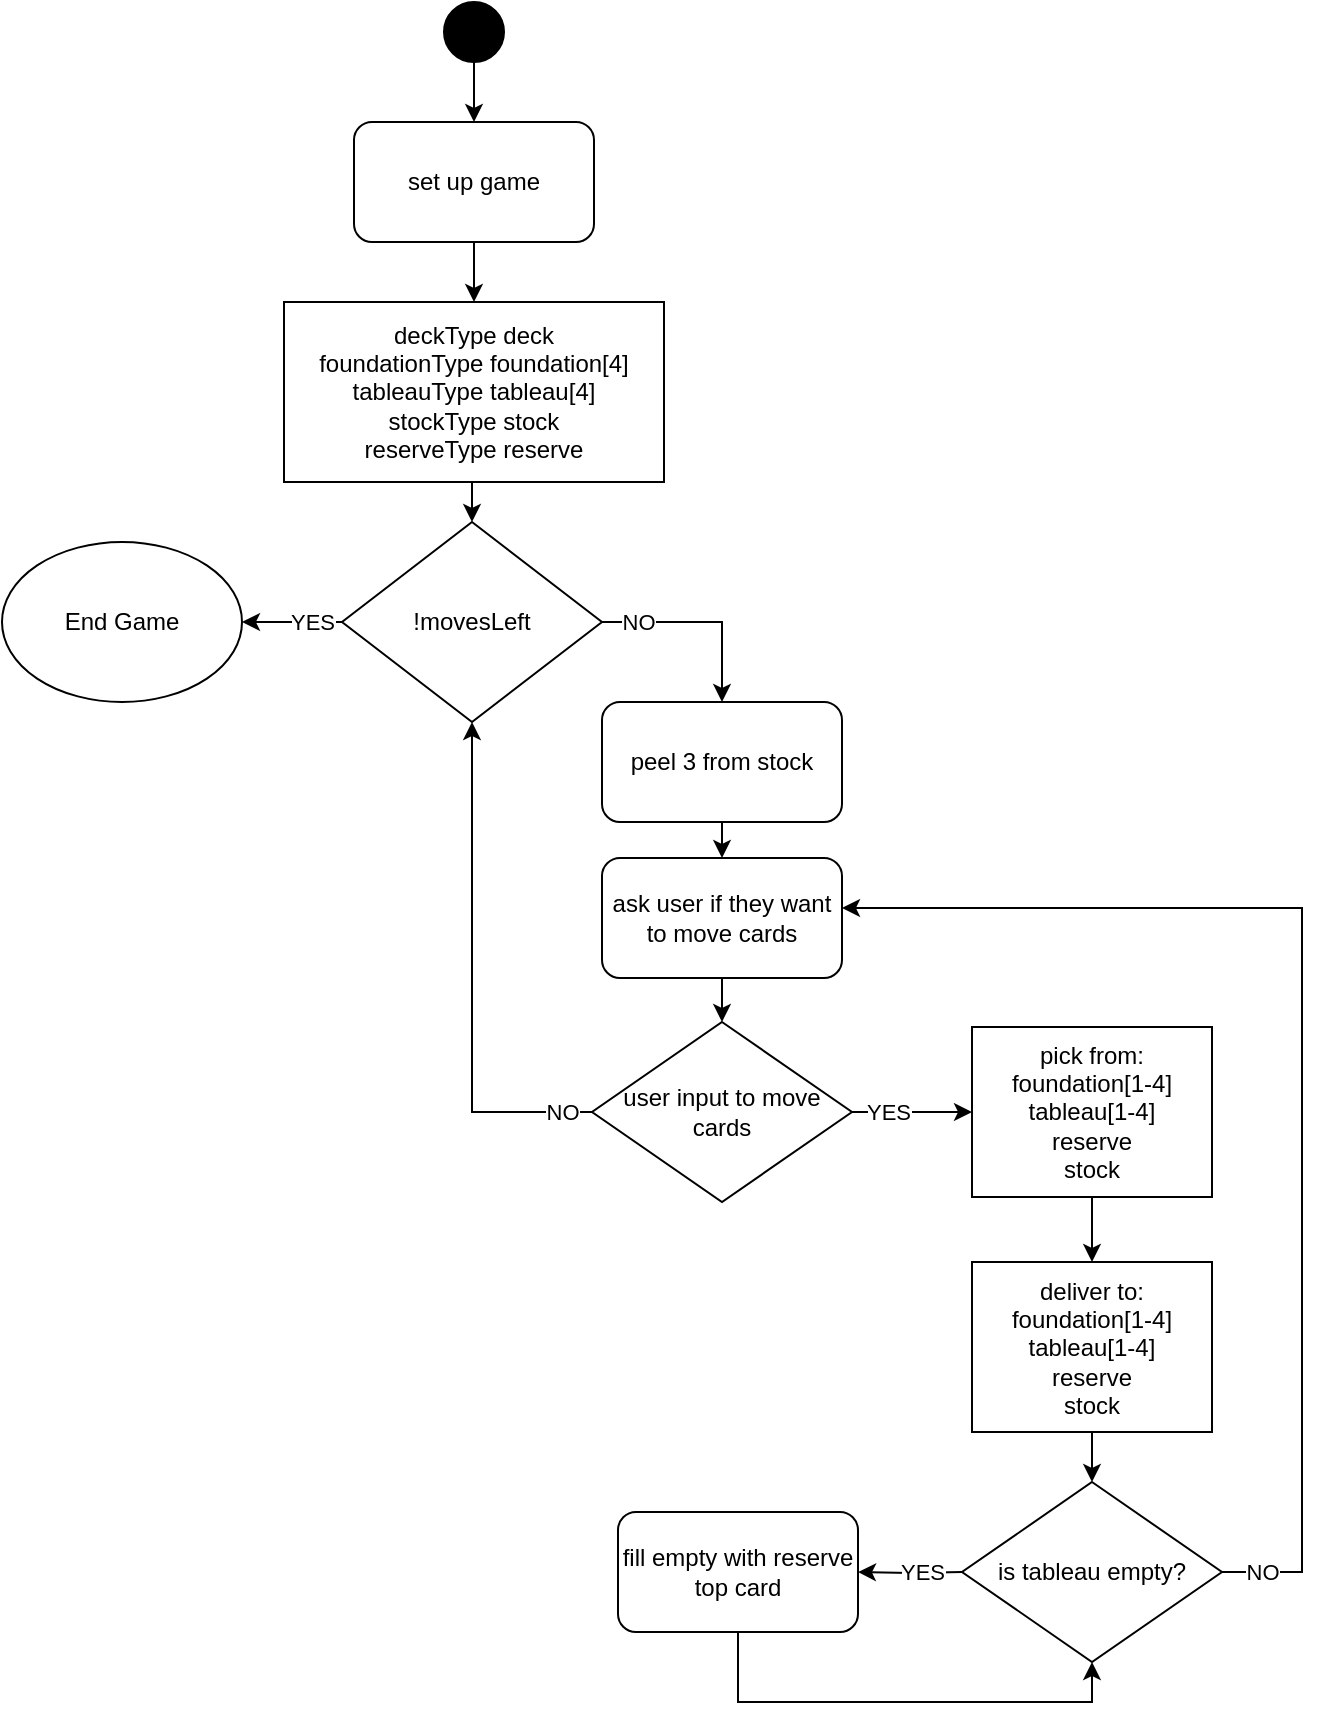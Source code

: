 <mxfile version="20.8.10" type="device"><diagram name="Page-1" id="e7e014a7-5840-1c2e-5031-d8a46d1fe8dd"><mxGraphModel dx="771" dy="877" grid="1" gridSize="10" guides="1" tooltips="1" connect="1" arrows="1" fold="1" page="1" pageScale="1" pageWidth="1169" pageHeight="826" background="none" math="0" shadow="0"><root><mxCell id="0"/><mxCell id="1" parent="0"/><mxCell id="_XJxHq9aYPPjzKAtOfz2-47" value="" style="edgeStyle=orthogonalEdgeStyle;rounded=0;orthogonalLoop=1;jettySize=auto;html=1;" edge="1" parent="1" source="_XJxHq9aYPPjzKAtOfz2-45" target="_XJxHq9aYPPjzKAtOfz2-46"><mxGeometry relative="1" as="geometry"/></mxCell><mxCell id="_XJxHq9aYPPjzKAtOfz2-45" value="" style="ellipse;fillColor=strokeColor;" vertex="1" parent="1"><mxGeometry x="261" y="22" width="30" height="30" as="geometry"/></mxCell><mxCell id="_XJxHq9aYPPjzKAtOfz2-49" value="" style="edgeStyle=orthogonalEdgeStyle;rounded=0;orthogonalLoop=1;jettySize=auto;html=1;" edge="1" parent="1" source="_XJxHq9aYPPjzKAtOfz2-46" target="_XJxHq9aYPPjzKAtOfz2-48"><mxGeometry relative="1" as="geometry"/></mxCell><mxCell id="_XJxHq9aYPPjzKAtOfz2-46" value="set up game" style="rounded=1;whiteSpace=wrap;html=1;" vertex="1" parent="1"><mxGeometry x="216" y="82" width="120" height="60" as="geometry"/></mxCell><mxCell id="_XJxHq9aYPPjzKAtOfz2-98" style="edgeStyle=orthogonalEdgeStyle;rounded=0;orthogonalLoop=1;jettySize=auto;html=1;exitX=0.5;exitY=1;exitDx=0;exitDy=0;entryX=0.5;entryY=0;entryDx=0;entryDy=0;" edge="1" parent="1" source="_XJxHq9aYPPjzKAtOfz2-48" target="_XJxHq9aYPPjzKAtOfz2-50"><mxGeometry relative="1" as="geometry"/></mxCell><mxCell id="_XJxHq9aYPPjzKAtOfz2-48" value="deckType deck&lt;br&gt;foundationType foundation[4]&lt;br&gt;tableauType tableau[4]&lt;br&gt;stockType stock&lt;br&gt;reserveType reserve" style="rounded=0;whiteSpace=wrap;html=1;" vertex="1" parent="1"><mxGeometry x="181" y="172" width="190" height="90" as="geometry"/></mxCell><mxCell id="_XJxHq9aYPPjzKAtOfz2-53" value="" style="edgeStyle=orthogonalEdgeStyle;rounded=0;orthogonalLoop=1;jettySize=auto;html=1;entryX=1;entryY=0.5;entryDx=0;entryDy=0;" edge="1" parent="1" source="_XJxHq9aYPPjzKAtOfz2-50" target="_XJxHq9aYPPjzKAtOfz2-77"><mxGeometry relative="1" as="geometry"><mxPoint x="180" y="332" as="targetPoint"/></mxGeometry></mxCell><mxCell id="_XJxHq9aYPPjzKAtOfz2-54" value="YES" style="edgeLabel;html=1;align=center;verticalAlign=middle;resizable=0;points=[];" vertex="1" connectable="0" parent="_XJxHq9aYPPjzKAtOfz2-53"><mxGeometry x="-0.269" relative="1" as="geometry"><mxPoint x="3" as="offset"/></mxGeometry></mxCell><mxCell id="_XJxHq9aYPPjzKAtOfz2-56" style="edgeStyle=orthogonalEdgeStyle;rounded=0;orthogonalLoop=1;jettySize=auto;html=1;exitX=1;exitY=0.5;exitDx=0;exitDy=0;entryX=0.5;entryY=0;entryDx=0;entryDy=0;" edge="1" parent="1" source="_XJxHq9aYPPjzKAtOfz2-50" target="_XJxHq9aYPPjzKAtOfz2-64"><mxGeometry relative="1" as="geometry"/></mxCell><mxCell id="_XJxHq9aYPPjzKAtOfz2-67" value="NO" style="edgeLabel;html=1;align=center;verticalAlign=middle;resizable=0;points=[];" vertex="1" connectable="0" parent="_XJxHq9aYPPjzKAtOfz2-56"><mxGeometry x="-0.27" relative="1" as="geometry"><mxPoint x="-19" as="offset"/></mxGeometry></mxCell><mxCell id="_XJxHq9aYPPjzKAtOfz2-50" value="!movesLeft" style="rhombus;whiteSpace=wrap;html=1;" vertex="1" parent="1"><mxGeometry x="210" y="282" width="130" height="100" as="geometry"/></mxCell><mxCell id="_XJxHq9aYPPjzKAtOfz2-95" style="edgeStyle=orthogonalEdgeStyle;rounded=0;orthogonalLoop=1;jettySize=auto;html=1;exitX=0.5;exitY=1;exitDx=0;exitDy=0;entryX=0.5;entryY=0;entryDx=0;entryDy=0;" edge="1" parent="1" source="_XJxHq9aYPPjzKAtOfz2-55" target="_XJxHq9aYPPjzKAtOfz2-60"><mxGeometry relative="1" as="geometry"/></mxCell><mxCell id="_XJxHq9aYPPjzKAtOfz2-55" value="ask user if they want to move cards" style="rounded=1;whiteSpace=wrap;html=1;" vertex="1" parent="1"><mxGeometry x="340" y="450" width="120" height="60" as="geometry"/></mxCell><mxCell id="_XJxHq9aYPPjzKAtOfz2-69" style="edgeStyle=orthogonalEdgeStyle;rounded=0;orthogonalLoop=1;jettySize=auto;html=1;exitX=1;exitY=0.5;exitDx=0;exitDy=0;entryX=0;entryY=0.5;entryDx=0;entryDy=0;" edge="1" parent="1" source="_XJxHq9aYPPjzKAtOfz2-60" target="_XJxHq9aYPPjzKAtOfz2-73"><mxGeometry relative="1" as="geometry"><mxPoint x="520" y="577" as="targetPoint"/></mxGeometry></mxCell><mxCell id="_XJxHq9aYPPjzKAtOfz2-71" value="YES" style="edgeLabel;html=1;align=center;verticalAlign=middle;resizable=0;points=[];" vertex="1" connectable="0" parent="_XJxHq9aYPPjzKAtOfz2-69"><mxGeometry x="0.231" y="-2" relative="1" as="geometry"><mxPoint x="-19" y="-2" as="offset"/></mxGeometry></mxCell><mxCell id="_XJxHq9aYPPjzKAtOfz2-99" value="NO" style="edgeStyle=orthogonalEdgeStyle;rounded=0;orthogonalLoop=1;jettySize=auto;html=1;exitX=0;exitY=0.5;exitDx=0;exitDy=0;entryX=0.5;entryY=1;entryDx=0;entryDy=0;" edge="1" parent="1"><mxGeometry x="-0.882" relative="1" as="geometry"><mxPoint x="335" y="577" as="sourcePoint"/><mxPoint x="275" y="382" as="targetPoint"/><Array as="points"><mxPoint x="275" y="577"/></Array><mxPoint as="offset"/></mxGeometry></mxCell><mxCell id="_XJxHq9aYPPjzKAtOfz2-60" value="user input to move cards" style="rhombus;whiteSpace=wrap;html=1;" vertex="1" parent="1"><mxGeometry x="335" y="532" width="130" height="90" as="geometry"/></mxCell><mxCell id="_XJxHq9aYPPjzKAtOfz2-94" style="edgeStyle=orthogonalEdgeStyle;rounded=0;orthogonalLoop=1;jettySize=auto;html=1;exitX=0.5;exitY=1;exitDx=0;exitDy=0;entryX=0.5;entryY=0;entryDx=0;entryDy=0;" edge="1" parent="1" source="_XJxHq9aYPPjzKAtOfz2-64" target="_XJxHq9aYPPjzKAtOfz2-55"><mxGeometry relative="1" as="geometry"/></mxCell><mxCell id="_XJxHq9aYPPjzKAtOfz2-64" value="peel 3 from stock" style="rounded=1;whiteSpace=wrap;html=1;" vertex="1" parent="1"><mxGeometry x="340" y="372" width="120" height="60" as="geometry"/></mxCell><mxCell id="_XJxHq9aYPPjzKAtOfz2-75" value="" style="edgeStyle=orthogonalEdgeStyle;rounded=0;orthogonalLoop=1;jettySize=auto;html=1;" edge="1" parent="1" source="_XJxHq9aYPPjzKAtOfz2-73" target="_XJxHq9aYPPjzKAtOfz2-74"><mxGeometry relative="1" as="geometry"/></mxCell><mxCell id="_XJxHq9aYPPjzKAtOfz2-73" value="pick from:&lt;br&gt;foundation[1-4]&lt;br&gt;tableau[1-4]&lt;br&gt;reserve&lt;br&gt;stock" style="rounded=0;whiteSpace=wrap;html=1;" vertex="1" parent="1"><mxGeometry x="525" y="534.5" width="120" height="85" as="geometry"/></mxCell><mxCell id="_XJxHq9aYPPjzKAtOfz2-80" value="" style="edgeStyle=orthogonalEdgeStyle;rounded=0;orthogonalLoop=1;jettySize=auto;html=1;" edge="1" parent="1" source="_XJxHq9aYPPjzKAtOfz2-74"><mxGeometry relative="1" as="geometry"><mxPoint x="585" y="762" as="targetPoint"/></mxGeometry></mxCell><mxCell id="_XJxHq9aYPPjzKAtOfz2-74" value="deliver to:&lt;br&gt;foundation[1-4]&lt;br&gt;tableau[1-4]&lt;br&gt;reserve&lt;br&gt;stock" style="rounded=0;whiteSpace=wrap;html=1;fillColor=rgb(255, 255, 255);" vertex="1" parent="1"><mxGeometry x="525" y="652" width="120" height="85" as="geometry"/></mxCell><mxCell id="_XJxHq9aYPPjzKAtOfz2-77" value="End Game" style="ellipse;whiteSpace=wrap;html=1;" vertex="1" parent="1"><mxGeometry x="40" y="292" width="120" height="80" as="geometry"/></mxCell><mxCell id="_XJxHq9aYPPjzKAtOfz2-84" value="YES" style="edgeStyle=orthogonalEdgeStyle;rounded=0;orthogonalLoop=1;jettySize=auto;html=1;entryX=1;entryY=0.5;entryDx=0;entryDy=0;" edge="1" parent="1" target="_XJxHq9aYPPjzKAtOfz2-83"><mxGeometry x="-0.231" relative="1" as="geometry"><mxPoint x="520" y="807" as="sourcePoint"/><mxPoint x="480" y="807" as="targetPoint"/><mxPoint as="offset"/></mxGeometry></mxCell><mxCell id="_XJxHq9aYPPjzKAtOfz2-87" value="NO" style="edgeStyle=orthogonalEdgeStyle;rounded=0;orthogonalLoop=1;jettySize=auto;html=1;exitX=1;exitY=0.5;exitDx=0;exitDy=0;entryX=1;entryY=0.5;entryDx=0;entryDy=0;" edge="1" parent="1" source="_XJxHq9aYPPjzKAtOfz2-82"><mxGeometry x="-0.934" relative="1" as="geometry"><mxPoint x="460" y="475" as="targetPoint"/><Array as="points"><mxPoint x="690" y="807"/><mxPoint x="690" y="475"/></Array><mxPoint as="offset"/></mxGeometry></mxCell><mxCell id="_XJxHq9aYPPjzKAtOfz2-82" value="is tableau empty?" style="rhombus;whiteSpace=wrap;html=1;" vertex="1" parent="1"><mxGeometry x="520" y="762" width="130" height="90" as="geometry"/></mxCell><mxCell id="_XJxHq9aYPPjzKAtOfz2-89" style="edgeStyle=orthogonalEdgeStyle;rounded=0;orthogonalLoop=1;jettySize=auto;html=1;exitX=0.5;exitY=1;exitDx=0;exitDy=0;entryX=0.5;entryY=1;entryDx=0;entryDy=0;" edge="1" parent="1" source="_XJxHq9aYPPjzKAtOfz2-83" target="_XJxHq9aYPPjzKAtOfz2-82"><mxGeometry relative="1" as="geometry"><Array as="points"><mxPoint x="408" y="872"/><mxPoint x="585" y="872"/></Array></mxGeometry></mxCell><mxCell id="_XJxHq9aYPPjzKAtOfz2-83" value="fill empty with reserve top card" style="rounded=1;whiteSpace=wrap;html=1;" vertex="1" parent="1"><mxGeometry x="348" y="777" width="120" height="60" as="geometry"/></mxCell></root></mxGraphModel></diagram></mxfile>